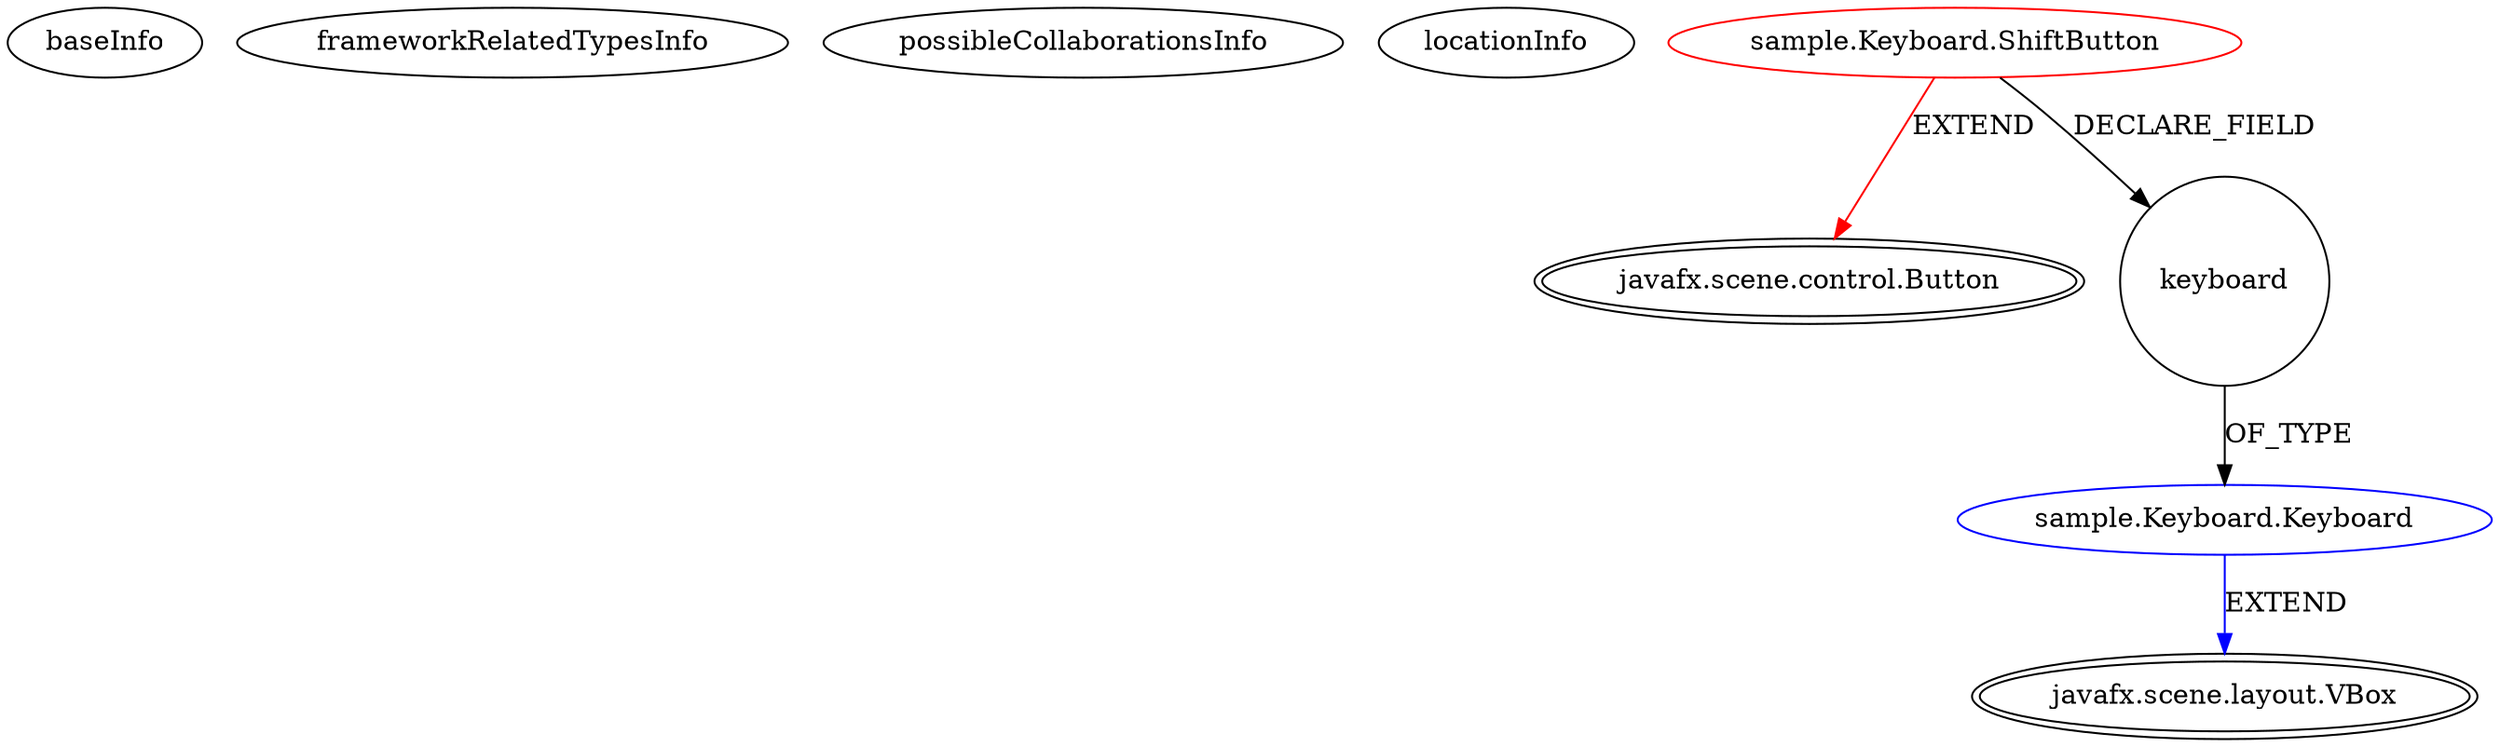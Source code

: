 digraph {
baseInfo[graphId=1470,category="extension_graph",isAnonymous=false,possibleRelation=true]
frameworkRelatedTypesInfo[0="javafx.scene.control.Button"]
possibleCollaborationsInfo[0="1470~FIELD_DECLARATION-~javafx.scene.control.Button ~javafx.scene.layout.VBox ~false~false"]
locationInfo[projectName="TobyRet-resizableKeyboard",filePath="/TobyRet-resizableKeyboard/resizableKeyboard-master/src/sample/Keyboard/ShiftButton.java",contextSignature="ShiftButton",graphId="1470"]
0[label="sample.Keyboard.ShiftButton",vertexType="ROOT_CLIENT_CLASS_DECLARATION",isFrameworkType=false,color=red]
1[label="javafx.scene.control.Button",vertexType="FRAMEWORK_CLASS_TYPE",isFrameworkType=true,peripheries=2]
2[label="keyboard",vertexType="FIELD_DECLARATION",isFrameworkType=false,shape=circle]
3[label="sample.Keyboard.Keyboard",vertexType="REFERENCE_CLIENT_CLASS_DECLARATION",isFrameworkType=false,color=blue]
4[label="javafx.scene.layout.VBox",vertexType="FRAMEWORK_CLASS_TYPE",isFrameworkType=true,peripheries=2]
0->1[label="EXTEND",color=red]
0->2[label="DECLARE_FIELD"]
3->4[label="EXTEND",color=blue]
2->3[label="OF_TYPE"]
}
